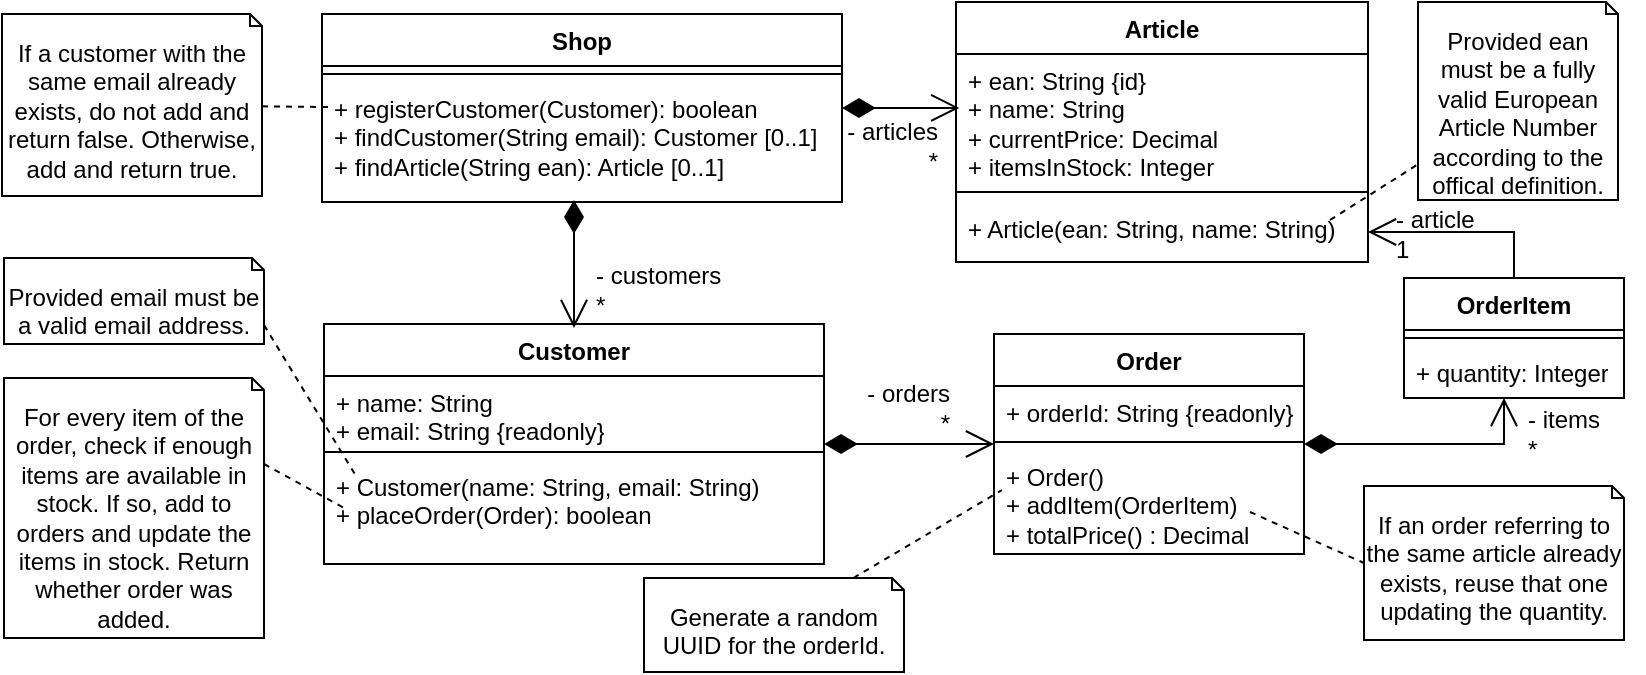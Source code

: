 <mxfile version="22.1.21" type="device">
  <diagram name="Seite-1" id="uekuOA-L6XaML34V1vHb">
    <mxGraphModel dx="1434" dy="844" grid="1" gridSize="10" guides="1" tooltips="1" connect="1" arrows="1" fold="1" page="1" pageScale="1" pageWidth="827" pageHeight="1169" math="0" shadow="0">
      <root>
        <mxCell id="0" />
        <mxCell id="1" parent="0" />
        <mxCell id="J40HZELvlZIhqn9pZnrB-1" value="Shop" style="swimlane;fontStyle=1;align=center;verticalAlign=top;childLayout=stackLayout;horizontal=1;startSize=26;horizontalStack=0;resizeParent=1;resizeParentMax=0;resizeLast=0;collapsible=1;marginBottom=0;whiteSpace=wrap;html=1;" parent="1" vertex="1">
          <mxGeometry x="160" y="6" width="260" height="94" as="geometry" />
        </mxCell>
        <mxCell id="J40HZELvlZIhqn9pZnrB-3" value="" style="line;strokeWidth=1;fillColor=none;align=left;verticalAlign=middle;spacingTop=-1;spacingLeft=3;spacingRight=3;rotatable=0;labelPosition=right;points=[];portConstraint=eastwest;strokeColor=inherit;" parent="J40HZELvlZIhqn9pZnrB-1" vertex="1">
          <mxGeometry y="26" width="260" height="8" as="geometry" />
        </mxCell>
        <mxCell id="J40HZELvlZIhqn9pZnrB-4" value="+ registerCustomer(Customer): boolean&lt;br&gt;+ findCustomer(String email): Customer [0..1]&lt;br&gt;+ findArticle(String ean): Article [0..1]" style="text;strokeColor=none;fillColor=none;align=left;verticalAlign=top;spacingLeft=4;spacingRight=4;overflow=hidden;rotatable=0;points=[[0,0.5],[1,0.5]];portConstraint=eastwest;whiteSpace=wrap;html=1;" parent="J40HZELvlZIhqn9pZnrB-1" vertex="1">
          <mxGeometry y="34" width="260" height="60" as="geometry" />
        </mxCell>
        <mxCell id="J40HZELvlZIhqn9pZnrB-6" value="Article" style="swimlane;fontStyle=1;align=center;verticalAlign=top;childLayout=stackLayout;horizontal=1;startSize=26;horizontalStack=0;resizeParent=1;resizeParentMax=0;resizeLast=0;collapsible=1;marginBottom=0;whiteSpace=wrap;html=1;" parent="1" vertex="1">
          <mxGeometry x="477" width="206" height="130" as="geometry" />
        </mxCell>
        <mxCell id="J40HZELvlZIhqn9pZnrB-7" value="+ ean: String {id}&lt;br&gt;+ name: String&lt;br&gt;+ currentPrice: Decimal&lt;br&gt;+ itemsInStock: Integer" style="text;strokeColor=none;fillColor=none;align=left;verticalAlign=top;spacingLeft=4;spacingRight=4;overflow=hidden;rotatable=0;points=[[0,0.5],[1,0.5]];portConstraint=eastwest;whiteSpace=wrap;html=1;" parent="J40HZELvlZIhqn9pZnrB-6" vertex="1">
          <mxGeometry y="26" width="206" height="64" as="geometry" />
        </mxCell>
        <object label="" id="J40HZELvlZIhqn9pZnrB-8">
          <mxCell style="line;strokeWidth=1;fillColor=none;align=left;verticalAlign=middle;spacingTop=-1;spacingLeft=3;spacingRight=3;rotatable=0;labelPosition=right;points=[];portConstraint=eastwest;strokeColor=inherit;" parent="J40HZELvlZIhqn9pZnrB-6" vertex="1">
            <mxGeometry y="90" width="206" height="10" as="geometry" />
          </mxCell>
        </object>
        <mxCell id="J40HZELvlZIhqn9pZnrB-34" value="+ Article(ean: String, name: String)" style="text;strokeColor=none;fillColor=none;align=left;verticalAlign=top;spacingLeft=4;spacingRight=4;overflow=hidden;rotatable=0;points=[[0,0.5],[1,0.5]];portConstraint=eastwest;whiteSpace=wrap;html=1;" parent="J40HZELvlZIhqn9pZnrB-6" vertex="1">
          <mxGeometry y="100" width="206" height="30" as="geometry" />
        </mxCell>
        <mxCell id="J40HZELvlZIhqn9pZnrB-10" value="Customer" style="swimlane;fontStyle=1;align=center;verticalAlign=top;childLayout=stackLayout;horizontal=1;startSize=26;horizontalStack=0;resizeParent=1;resizeParentMax=0;resizeLast=0;collapsible=1;marginBottom=0;whiteSpace=wrap;html=1;" parent="1" vertex="1">
          <mxGeometry x="161" y="161" width="250" height="120" as="geometry" />
        </mxCell>
        <mxCell id="J40HZELvlZIhqn9pZnrB-11" value="+ name: String&lt;br&gt;+ email: String {readonly}" style="text;strokeColor=none;fillColor=none;align=left;verticalAlign=top;spacingLeft=4;spacingRight=4;overflow=hidden;rotatable=0;points=[[0,0.5],[1,0.5]];portConstraint=eastwest;whiteSpace=wrap;html=1;" parent="J40HZELvlZIhqn9pZnrB-10" vertex="1">
          <mxGeometry y="26" width="250" height="34" as="geometry" />
        </mxCell>
        <mxCell id="J40HZELvlZIhqn9pZnrB-12" value="" style="line;strokeWidth=1;fillColor=none;align=left;verticalAlign=middle;spacingTop=-1;spacingLeft=3;spacingRight=3;rotatable=0;labelPosition=right;points=[];portConstraint=eastwest;strokeColor=inherit;" parent="J40HZELvlZIhqn9pZnrB-10" vertex="1">
          <mxGeometry y="60" width="250" height="8" as="geometry" />
        </mxCell>
        <mxCell id="J40HZELvlZIhqn9pZnrB-13" value="+ Customer(name: String, email: String)&lt;br&gt;+ placeOrder(Order): boolean" style="text;strokeColor=none;fillColor=none;align=left;verticalAlign=top;spacingLeft=4;spacingRight=4;overflow=hidden;rotatable=0;points=[[0,0.5],[1,0.5]];portConstraint=eastwest;whiteSpace=wrap;html=1;" parent="J40HZELvlZIhqn9pZnrB-10" vertex="1">
          <mxGeometry y="68" width="250" height="52" as="geometry" />
        </mxCell>
        <mxCell id="J40HZELvlZIhqn9pZnrB-14" value="Order" style="swimlane;fontStyle=1;align=center;verticalAlign=top;childLayout=stackLayout;horizontal=1;startSize=26;horizontalStack=0;resizeParent=1;resizeParentMax=0;resizeLast=0;collapsible=1;marginBottom=0;whiteSpace=wrap;html=1;" parent="1" vertex="1">
          <mxGeometry x="496" y="166" width="155" height="110" as="geometry" />
        </mxCell>
        <mxCell id="J40HZELvlZIhqn9pZnrB-15" value="+ orderId: String {readonly}" style="text;strokeColor=none;fillColor=none;align=left;verticalAlign=top;spacingLeft=4;spacingRight=4;overflow=hidden;rotatable=0;points=[[0,0.5],[1,0.5]];portConstraint=eastwest;whiteSpace=wrap;html=1;" parent="J40HZELvlZIhqn9pZnrB-14" vertex="1">
          <mxGeometry y="26" width="155" height="24" as="geometry" />
        </mxCell>
        <mxCell id="J40HZELvlZIhqn9pZnrB-16" value="" style="line;strokeWidth=1;fillColor=none;align=left;verticalAlign=middle;spacingTop=-1;spacingLeft=3;spacingRight=3;rotatable=0;labelPosition=right;points=[];portConstraint=eastwest;strokeColor=inherit;" parent="J40HZELvlZIhqn9pZnrB-14" vertex="1">
          <mxGeometry y="50" width="155" height="8" as="geometry" />
        </mxCell>
        <mxCell id="J40HZELvlZIhqn9pZnrB-17" value="+ Order()&lt;br&gt;+ addItem(OrderItem)&lt;br&gt;+ totalPrice() : Decimal" style="text;strokeColor=none;fillColor=none;align=left;verticalAlign=top;spacingLeft=4;spacingRight=4;overflow=hidden;rotatable=0;points=[[0,0.5],[1,0.5]];portConstraint=eastwest;whiteSpace=wrap;html=1;" parent="J40HZELvlZIhqn9pZnrB-14" vertex="1">
          <mxGeometry y="58" width="155" height="52" as="geometry" />
        </mxCell>
        <mxCell id="J40HZELvlZIhqn9pZnrB-22" value="" style="endArrow=open;html=1;endSize=12;startArrow=diamondThin;startSize=14;startFill=1;edgeStyle=orthogonalEdgeStyle;align=left;verticalAlign=bottom;rounded=0;" parent="1" edge="1">
          <mxGeometry x="0.62" y="10" relative="1" as="geometry">
            <mxPoint x="286" y="99" as="sourcePoint" />
            <mxPoint x="286" y="163" as="targetPoint" />
            <mxPoint as="offset" />
          </mxGeometry>
        </mxCell>
        <mxCell id="J40HZELvlZIhqn9pZnrB-23" value="" style="endArrow=open;html=1;endSize=12;startArrow=diamondThin;startSize=14;startFill=1;edgeStyle=orthogonalEdgeStyle;align=left;verticalAlign=bottom;rounded=0;entryX=0.008;entryY=0.421;entryDx=0;entryDy=0;entryPerimeter=0;" parent="1" source="J40HZELvlZIhqn9pZnrB-1" target="J40HZELvlZIhqn9pZnrB-7" edge="1">
          <mxGeometry x="-1" y="3" relative="1" as="geometry">
            <mxPoint x="290" y="306" as="sourcePoint" />
            <mxPoint x="450" y="306" as="targetPoint" />
          </mxGeometry>
        </mxCell>
        <mxCell id="J40HZELvlZIhqn9pZnrB-24" value="" style="endArrow=open;html=1;endSize=12;startArrow=diamondThin;startSize=14;startFill=1;edgeStyle=orthogonalEdgeStyle;align=left;verticalAlign=bottom;rounded=0;" parent="1" source="J40HZELvlZIhqn9pZnrB-10" target="J40HZELvlZIhqn9pZnrB-14" edge="1">
          <mxGeometry x="-1" y="3" relative="1" as="geometry">
            <mxPoint x="431" y="37" as="sourcePoint" />
            <mxPoint x="511" y="37" as="targetPoint" />
          </mxGeometry>
        </mxCell>
        <mxCell id="J40HZELvlZIhqn9pZnrB-27" value="" style="endArrow=open;endFill=1;endSize=12;html=1;rounded=0;exitX=0.5;exitY=0;exitDx=0;exitDy=0;entryX=1;entryY=0.5;entryDx=0;entryDy=0;edgeStyle=orthogonalEdgeStyle;" parent="1" source="J40HZELvlZIhqn9pZnrB-37" target="J40HZELvlZIhqn9pZnrB-34" edge="1">
          <mxGeometry width="160" relative="1" as="geometry">
            <mxPoint x="275" y="267" as="sourcePoint" />
            <mxPoint x="435" y="267" as="targetPoint" />
          </mxGeometry>
        </mxCell>
        <mxCell id="J40HZELvlZIhqn9pZnrB-32" value="If a customer with the same email already exists, do not add and return false. Otherwise, add and return true." style="shape=note2;boundedLbl=1;whiteSpace=wrap;html=1;size=6;verticalAlign=top;align=center;" parent="1" vertex="1">
          <mxGeometry y="6" width="130" height="91" as="geometry" />
        </mxCell>
        <mxCell id="J40HZELvlZIhqn9pZnrB-33" value="Provided ean must be a fully valid European Article Number according to the offical definition." style="shape=note2;boundedLbl=1;whiteSpace=wrap;html=1;size=6;verticalAlign=top;align=center;" parent="1" vertex="1">
          <mxGeometry x="708" width="100" height="99" as="geometry" />
        </mxCell>
        <mxCell id="J40HZELvlZIhqn9pZnrB-35" value="- customers&lt;br&gt;*" style="text;html=1;strokeColor=none;fillColor=none;align=left;verticalAlign=middle;whiteSpace=wrap;rounded=0;" parent="1" vertex="1">
          <mxGeometry x="295" y="129" width="76" height="30" as="geometry" />
        </mxCell>
        <mxCell id="J40HZELvlZIhqn9pZnrB-36" value="- items&lt;br&gt;*" style="text;html=1;strokeColor=none;fillColor=none;align=left;verticalAlign=middle;whiteSpace=wrap;rounded=0;" parent="1" vertex="1">
          <mxGeometry x="761" y="201" width="60" height="30" as="geometry" />
        </mxCell>
        <mxCell id="J40HZELvlZIhqn9pZnrB-37" value="OrderItem" style="swimlane;fontStyle=1;align=center;verticalAlign=top;childLayout=stackLayout;horizontal=1;startSize=26;horizontalStack=0;resizeParent=1;resizeParentMax=0;resizeLast=0;collapsible=1;marginBottom=0;whiteSpace=wrap;html=1;" parent="1" vertex="1">
          <mxGeometry x="701" y="138" width="110" height="60" as="geometry" />
        </mxCell>
        <mxCell id="J40HZELvlZIhqn9pZnrB-39" value="" style="line;strokeWidth=1;fillColor=none;align=left;verticalAlign=middle;spacingTop=-1;spacingLeft=3;spacingRight=3;rotatable=0;labelPosition=right;points=[];portConstraint=eastwest;strokeColor=inherit;" parent="J40HZELvlZIhqn9pZnrB-37" vertex="1">
          <mxGeometry y="26" width="110" height="8" as="geometry" />
        </mxCell>
        <mxCell id="J40HZELvlZIhqn9pZnrB-38" value="+ quantity: Integer" style="text;strokeColor=none;fillColor=none;align=left;verticalAlign=top;spacingLeft=4;spacingRight=4;overflow=hidden;rotatable=0;points=[[0,0.5],[1,0.5]];portConstraint=eastwest;whiteSpace=wrap;html=1;" parent="J40HZELvlZIhqn9pZnrB-37" vertex="1">
          <mxGeometry y="34" width="110" height="26" as="geometry" />
        </mxCell>
        <mxCell id="J40HZELvlZIhqn9pZnrB-42" value="" style="endArrow=open;html=1;endSize=12;startArrow=diamondThin;startSize=14;startFill=1;edgeStyle=orthogonalEdgeStyle;align=left;verticalAlign=bottom;rounded=0;" parent="1" source="J40HZELvlZIhqn9pZnrB-14" target="J40HZELvlZIhqn9pZnrB-37" edge="1">
          <mxGeometry x="-1" y="3" relative="1" as="geometry">
            <mxPoint x="421" y="221" as="sourcePoint" />
            <mxPoint x="506" y="221" as="targetPoint" />
            <Array as="points">
              <mxPoint x="751" y="221" />
            </Array>
          </mxGeometry>
        </mxCell>
        <mxCell id="J40HZELvlZIhqn9pZnrB-43" value="- article&lt;br&gt;1" style="text;html=1;strokeColor=none;fillColor=none;align=left;verticalAlign=middle;whiteSpace=wrap;rounded=0;" parent="1" vertex="1">
          <mxGeometry x="695" y="101" width="60" height="30" as="geometry" />
        </mxCell>
        <mxCell id="J40HZELvlZIhqn9pZnrB-44" value="- orders&lt;br&gt;*" style="text;html=1;strokeColor=none;fillColor=none;align=right;verticalAlign=middle;whiteSpace=wrap;rounded=0;" parent="1" vertex="1">
          <mxGeometry x="416" y="188" width="60" height="30" as="geometry" />
        </mxCell>
        <mxCell id="J40HZELvlZIhqn9pZnrB-50" value="" style="endArrow=none;dashed=1;html=1;rounded=0;" parent="1" target="J40HZELvlZIhqn9pZnrB-33" edge="1">
          <mxGeometry width="50" height="50" relative="1" as="geometry">
            <mxPoint x="664" y="109" as="sourcePoint" />
            <mxPoint x="694" y="79.0" as="targetPoint" />
          </mxGeometry>
        </mxCell>
        <mxCell id="J40HZELvlZIhqn9pZnrB-51" value="" style="endArrow=none;dashed=1;html=1;rounded=0;" parent="1" source="J40HZELvlZIhqn9pZnrB-32" edge="1">
          <mxGeometry width="50" height="50" relative="1" as="geometry">
            <mxPoint x="135" y="51.981" as="sourcePoint" />
            <mxPoint x="165" y="52.547" as="targetPoint" />
          </mxGeometry>
        </mxCell>
        <mxCell id="J40HZELvlZIhqn9pZnrB-52" value="Provided email must be a valid email address." style="shape=note2;boundedLbl=1;whiteSpace=wrap;html=1;size=6;verticalAlign=top;align=center;" parent="1" vertex="1">
          <mxGeometry x="1" y="128" width="130" height="43" as="geometry" />
        </mxCell>
        <mxCell id="J40HZELvlZIhqn9pZnrB-53" value="" style="endArrow=none;dashed=1;html=1;rounded=0;exitX=0;exitY=0;exitDx=130;exitDy=33.5;exitPerimeter=0;" parent="1" source="J40HZELvlZIhqn9pZnrB-52" edge="1">
          <mxGeometry width="50" height="50" relative="1" as="geometry">
            <mxPoint x="141" y="158" as="sourcePoint" />
            <mxPoint x="177" y="237" as="targetPoint" />
          </mxGeometry>
        </mxCell>
        <mxCell id="J40HZELvlZIhqn9pZnrB-54" value="For every item of the order, check if enough items are available in stock. If so, add to orders and update the items in stock. Return whether order was added." style="shape=note2;boundedLbl=1;whiteSpace=wrap;html=1;size=6;verticalAlign=top;align=center;" parent="1" vertex="1">
          <mxGeometry x="1" y="188" width="130" height="130" as="geometry" />
        </mxCell>
        <mxCell id="J40HZELvlZIhqn9pZnrB-55" value="" style="endArrow=none;dashed=1;html=1;rounded=0;exitX=0;exitY=0;exitDx=130;exitDy=68;exitPerimeter=0;" parent="1" edge="1">
          <mxGeometry width="50" height="50" relative="1" as="geometry">
            <mxPoint x="131" y="231.0" as="sourcePoint" />
            <mxPoint x="171" y="253" as="targetPoint" />
          </mxGeometry>
        </mxCell>
        <mxCell id="J40HZELvlZIhqn9pZnrB-56" value="- articles&lt;br&gt;*" style="text;html=1;strokeColor=none;fillColor=none;align=right;verticalAlign=middle;whiteSpace=wrap;rounded=0;" parent="1" vertex="1">
          <mxGeometry x="410" y="57" width="60" height="30" as="geometry" />
        </mxCell>
        <mxCell id="J40HZELvlZIhqn9pZnrB-59" value="Generate a random UUID for the orderId." style="shape=note2;boundedLbl=1;whiteSpace=wrap;html=1;size=6;verticalAlign=top;align=center;" parent="1" vertex="1">
          <mxGeometry x="321" y="288" width="130" height="47" as="geometry" />
        </mxCell>
        <mxCell id="J40HZELvlZIhqn9pZnrB-60" value="" style="endArrow=none;dashed=1;html=1;rounded=0;entryX=0;entryY=0.5;entryDx=0;entryDy=0;" parent="1" source="J40HZELvlZIhqn9pZnrB-59" edge="1">
          <mxGeometry width="50" height="50" relative="1" as="geometry">
            <mxPoint x="479.73" y="276.95" as="sourcePoint" />
            <mxPoint x="500" y="244" as="targetPoint" />
          </mxGeometry>
        </mxCell>
        <mxCell id="J40HZELvlZIhqn9pZnrB-61" value="If an order referring to the same article already exists, reuse that one updating the quantity." style="shape=note2;boundedLbl=1;whiteSpace=wrap;html=1;size=6;verticalAlign=top;align=center;" parent="1" vertex="1">
          <mxGeometry x="681" y="242" width="130" height="77" as="geometry" />
        </mxCell>
        <mxCell id="J40HZELvlZIhqn9pZnrB-62" value="" style="endArrow=none;dashed=1;html=1;rounded=0;entryX=0;entryY=0.5;entryDx=0;entryDy=0;entryPerimeter=0;" parent="1" target="J40HZELvlZIhqn9pZnrB-61" edge="1">
          <mxGeometry width="50" height="50" relative="1" as="geometry">
            <mxPoint x="624" y="255" as="sourcePoint" />
            <mxPoint x="691" y="268" as="targetPoint" />
          </mxGeometry>
        </mxCell>
      </root>
    </mxGraphModel>
  </diagram>
</mxfile>
